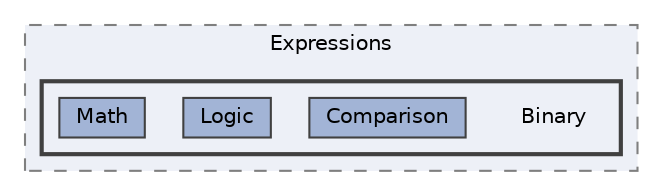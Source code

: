 digraph "src/BadScript2/Parser/Expressions/Binary"
{
 // LATEX_PDF_SIZE
  bgcolor="transparent";
  edge [fontname=Helvetica,fontsize=10,labelfontname=Helvetica,labelfontsize=10];
  node [fontname=Helvetica,fontsize=10,shape=box,height=0.2,width=0.4];
  compound=true
  subgraph clusterdir_04d5912ed1f39ca84a48cfcfcfa62da9 {
    graph [ bgcolor="#edf0f7", pencolor="grey50", label="Expressions", fontname=Helvetica,fontsize=10 style="filled,dashed", URL="dir_04d5912ed1f39ca84a48cfcfcfa62da9.html",tooltip=""]
  subgraph clusterdir_ae419b47e56000aae839672ce3e2bac7 {
    graph [ bgcolor="#edf0f7", pencolor="grey25", label="", fontname=Helvetica,fontsize=10 style="filled,bold", URL="dir_ae419b47e56000aae839672ce3e2bac7.html",tooltip=""]
    dir_ae419b47e56000aae839672ce3e2bac7 [shape=plaintext, label="Binary"];
  dir_5ea164e0ce4663b4952a019396357d4f [label="Comparison", fillcolor="#a2b4d6", color="grey25", style="filled", URL="dir_5ea164e0ce4663b4952a019396357d4f.html",tooltip=""];
  dir_36f34f2efa1ca5f00a0a410b6e6a8764 [label="Logic", fillcolor="#a2b4d6", color="grey25", style="filled", URL="dir_36f34f2efa1ca5f00a0a410b6e6a8764.html",tooltip=""];
  dir_6749919ddd3ac33c5baa1c75545579a7 [label="Math", fillcolor="#a2b4d6", color="grey25", style="filled", URL="dir_6749919ddd3ac33c5baa1c75545579a7.html",tooltip=""];
  }
  }
}
